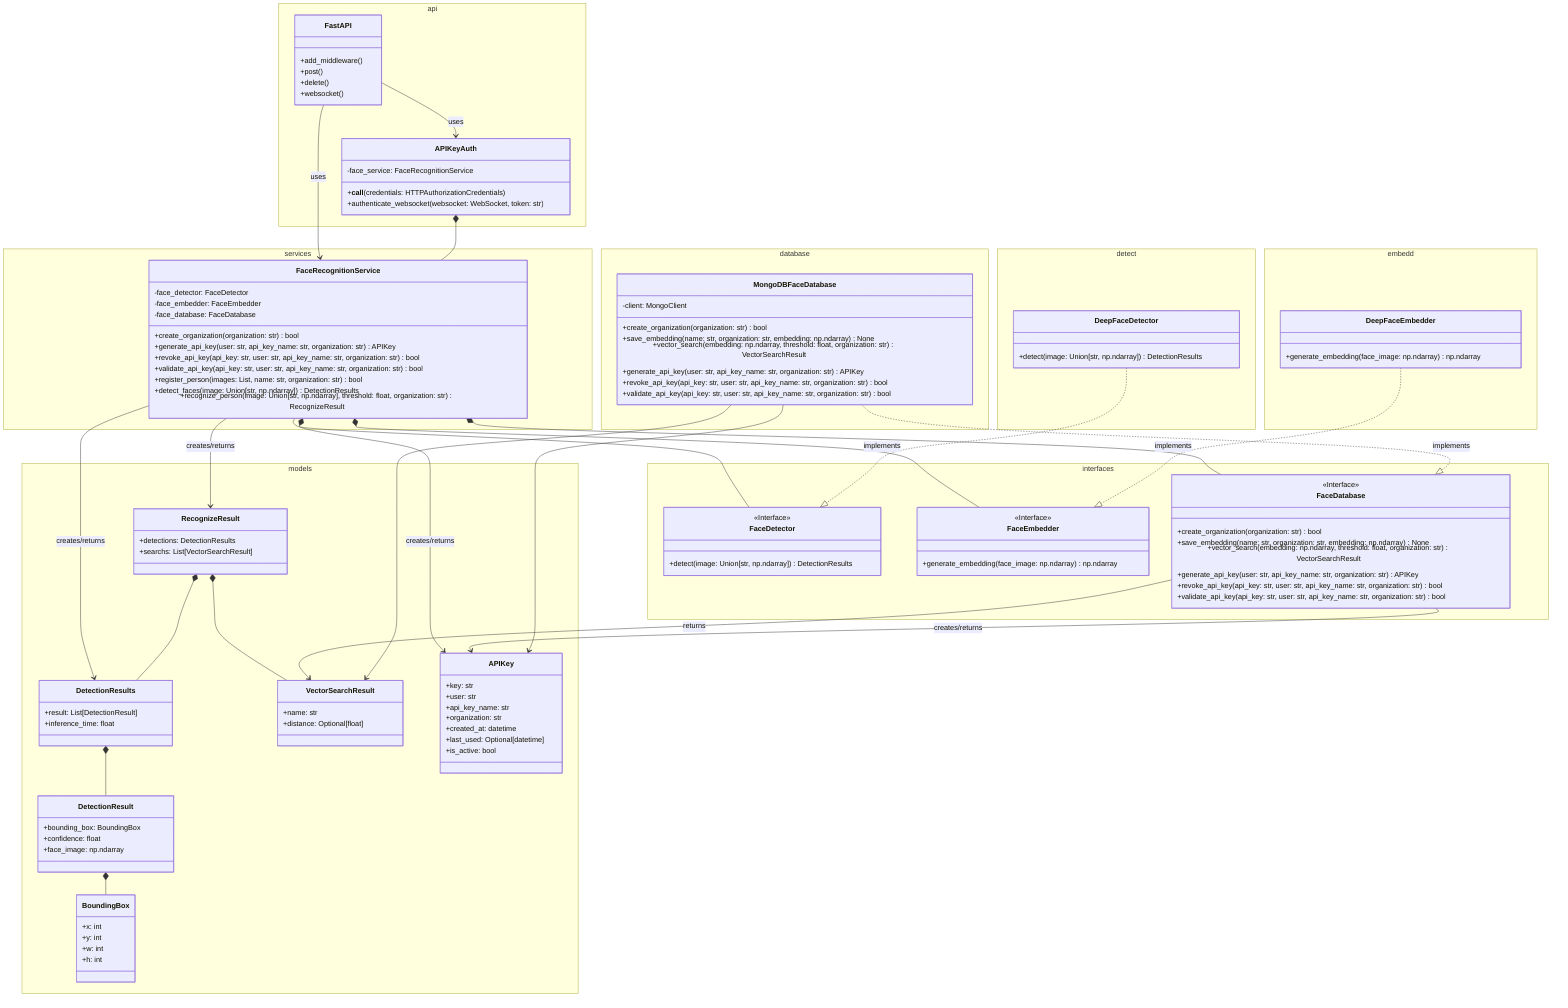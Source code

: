 classDiagram
    class FastAPI {
        +add_middleware()
        +post()
        +delete()
        +websocket()
    }

    class FaceRecognitionService {
        -face_detector: FaceDetector
        -face_embedder: FaceEmbedder
        -face_database: FaceDatabase
        +create_organization(organization: str) bool
        +generate_api_key(user: str, api_key_name: str, organization: str) APIKey
        +revoke_api_key(api_key: str, user: str, api_key_name: str, organization: str) bool
        +validate_api_key(api_key: str, user: str, api_key_name: str, organization: str) bool
        +register_person(images: List, name: str, organization: str) bool
        +detect_faces(image: Union[str, np.ndarray]) DetectionResults
        +recognize_person(image: Union[str, np.ndarray], threshold: float, organization: str) RecognizeResult
    }

    class FaceDetector {
        <<Interface>>
        +detect(image: Union[str, np.ndarray]) DetectionResults
    }

    class DeepFaceDetector {
        +detect(image: Union[str, np.ndarray]) DetectionResults
    }

    class FaceEmbedder {
        <<Interface>>
        +generate_embedding(face_image: np.ndarray) np.ndarray
    }

    class DeepFaceEmbedder {
        +generate_embedding(face_image: np.ndarray) np.ndarray
    }

    class FaceDatabase {
        <<Interface>>
        +create_organization(organization: str) bool
        +save_embedding(name: str, organization: str, embedding: np.ndarray) None
        +vector_search(embedding: np.ndarray, threshold: float, organization: str) VectorSearchResult
        +generate_api_key(user: str, api_key_name: str, organization: str) APIKey
        +revoke_api_key(api_key: str, user: str, api_key_name: str, organization: str) bool
        +validate_api_key(api_key: str, user: str, api_key_name: str, organization: str) bool
    }

    class MongoDBFaceDatabase {
        -client: MongoClient
        +create_organization(organization: str) bool
        +save_embedding(name: str, organization: str, embedding: np.ndarray) None
        +vector_search(embedding: np.ndarray, threshold: float, organization: str) VectorSearchResult
        +generate_api_key(user: str, api_key_name: str, organization: str) APIKey
        +revoke_api_key(api_key: str, user: str, api_key_name: str, organization: str) bool
        +validate_api_key(api_key: str, user: str, api_key_name: str, organization: str) bool
    }

    class APIKeyAuth {
        -face_service: FaceRecognitionService
        +__call__(credentials: HTTPAuthorizationCredentials)
        +authenticate_websocket(websocket: WebSocket, token: str)
    }

    class BoundingBox {
        +x: int
        +y: int
        +w: int
        +h: int
    }

    class DetectionResult {
        +bounding_box: BoundingBox
        +confidence: float
        +face_image: np.ndarray
    }

    class DetectionResults {
        +result: List[DetectionResult]
        +inference_time: float
    }

    class VectorSearchResult {
        +name: str
        +distance: Optional[float]
    }

    class RecognizeResult {
        +detections: DetectionResults
        +searchs: List[VectorSearchResult]
    }

    class APIKey {
        +key: str
        +user: str
        +api_key_name: str
        +organization: str
        +created_at: datetime
        +last_used: Optional[datetime]
        +is_active: bool
    }

    FastAPI --> FaceRecognitionService : uses
    FaceRecognitionService *-- FaceDetector
    FaceRecognitionService *-- FaceEmbedder
    FaceRecognitionService *-- FaceDatabase
    DeepFaceDetector ..|> FaceDetector : implements
    DeepFaceEmbedder ..|> FaceEmbedder : implements
    MongoDBFaceDatabase ..|> FaceDatabase : implements
    FastAPI --> APIKeyAuth : uses
    APIKeyAuth *-- FaceRecognitionService
    FaceRecognitionService --> APIKey : creates/returns
    FaceRecognitionService --> DetectionResults : creates/returns
    FaceRecognitionService --> RecognizeResult : creates/returns
    DetectionResults *-- DetectionResult
    DetectionResult *-- BoundingBox
    RecognizeResult *-- DetectionResults
    RecognizeResult *-- VectorSearchResult
    FaceDatabase --> VectorSearchResult : returns
    FaceDatabase --> APIKey : creates/returns
    MongoDBFaceDatabase --> APIKey
    MongoDBFaceDatabase --> VectorSearchResult

    namespace models {
        class BoundingBox
        class DetectionResult
        class DetectionResults
        class VectorSearchResult
        class RecognizeResult
        class APIKey
    }

    namespace interfaces {
        class FaceDetector
        class FaceEmbedder
        class FaceDatabase
    }

    namespace services {
        class FaceRecognitionService
    }

    namespace detect {
        class DeepFaceDetector
    }

    namespace embedd {
        class DeepFaceEmbedder
    }

    namespace database {
        class MongoDBFaceDatabase
    }
    
    namespace api {
        class FastAPI
        class APIKeyAuth
    }